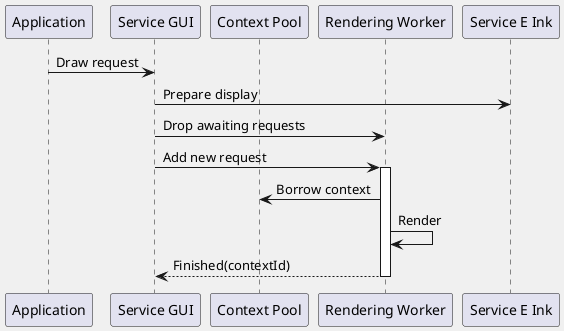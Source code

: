 @startuml
skinparam BackgroundColor F0F0F0
participant "Application" as app
participant "Service GUI" as gui
participant "Context Pool" as pool
participant "Rendering Worker" as worker
participant "Service E Ink" as eink

app -> gui: Draw request
gui -> eink: Prepare display
gui -> worker: Drop awaiting requests
gui -> worker: Add new request
activate worker

worker -> pool: Borrow context
worker -> worker: Render
return Finished(contextId)

@enduml

